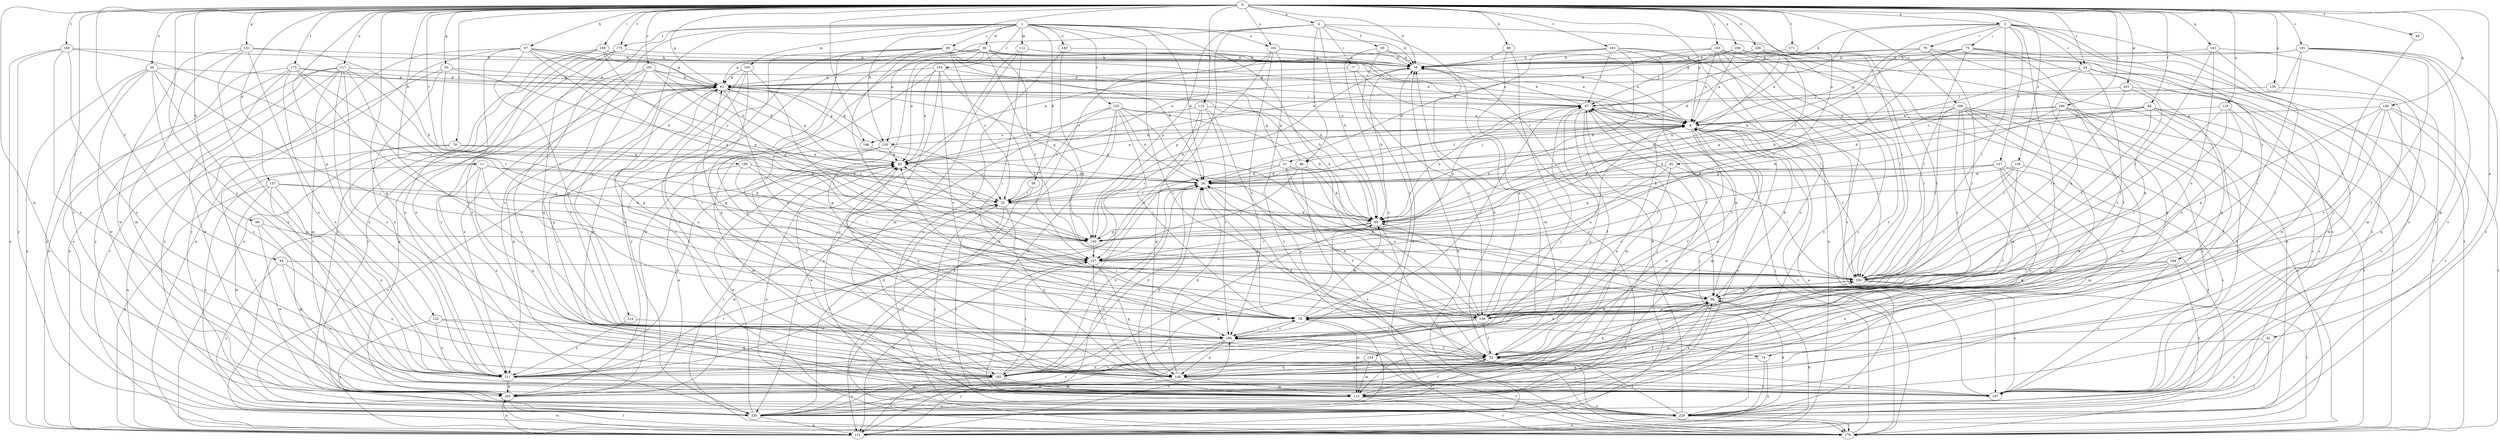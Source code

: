 strict digraph  {
0;
1;
2;
4;
8;
11;
16;
24;
25;
30;
34;
39;
40;
42;
43;
44;
48;
49;
50;
51;
52;
53;
61;
67;
68;
69;
70;
74;
75;
76;
77;
78;
85;
86;
87;
89;
95;
96;
104;
105;
112;
113;
115;
117;
119;
120;
121;
127;
130;
131;
132;
135;
137;
140;
143;
146;
149;
150;
153;
154;
157;
159;
160;
161;
163;
166;
167;
168;
169;
171;
173;
175;
176;
182;
183;
184;
185;
188;
190;
191;
193;
194;
201;
202;
206;
211;
214;
220;
226;
229;
0 -> 2  [label=a];
0 -> 4  [label=a];
0 -> 8  [label=a];
0 -> 11  [label=b];
0 -> 16  [label=b];
0 -> 24  [label=c];
0 -> 39  [label=e];
0 -> 40  [label=e];
0 -> 42  [label=e];
0 -> 44  [label=f];
0 -> 48  [label=f];
0 -> 49  [label=f];
0 -> 53  [label=g];
0 -> 61  [label=g];
0 -> 67  [label=h];
0 -> 68  [label=h];
0 -> 70  [label=i];
0 -> 89  [label=k];
0 -> 115  [label=n];
0 -> 117  [label=n];
0 -> 119  [label=n];
0 -> 120  [label=n];
0 -> 131  [label=p];
0 -> 132  [label=p];
0 -> 135  [label=p];
0 -> 137  [label=p];
0 -> 143  [label=q];
0 -> 146  [label=q];
0 -> 149  [label=q];
0 -> 159  [label=s];
0 -> 160  [label=s];
0 -> 161  [label=s];
0 -> 163  [label=s];
0 -> 166  [label=s];
0 -> 168  [label=t];
0 -> 169  [label=t];
0 -> 171  [label=t];
0 -> 173  [label=t];
0 -> 175  [label=t];
0 -> 182  [label=u];
0 -> 188  [label=v];
0 -> 190  [label=v];
0 -> 191  [label=v];
0 -> 193  [label=v];
0 -> 201  [label=w];
0 -> 202  [label=w];
0 -> 206  [label=x];
0 -> 211  [label=x];
0 -> 226  [label=z];
0 -> 229  [label=z];
1 -> 16  [label=b];
1 -> 30  [label=d];
1 -> 34  [label=d];
1 -> 74  [label=i];
1 -> 85  [label=j];
1 -> 95  [label=k];
1 -> 96  [label=k];
1 -> 105  [label=m];
1 -> 112  [label=m];
1 -> 150  [label=r];
1 -> 153  [label=r];
1 -> 175  [label=t];
1 -> 182  [label=u];
1 -> 183  [label=u];
1 -> 211  [label=x];
1 -> 214  [label=y];
1 -> 220  [label=y];
2 -> 16  [label=b];
2 -> 24  [label=c];
2 -> 34  [label=d];
2 -> 69  [label=h];
2 -> 74  [label=i];
2 -> 75  [label=i];
2 -> 76  [label=i];
2 -> 104  [label=l];
2 -> 127  [label=o];
2 -> 184  [label=u];
2 -> 194  [label=v];
2 -> 229  [label=z];
4 -> 50  [label=f];
4 -> 69  [label=h];
4 -> 77  [label=i];
4 -> 86  [label=j];
4 -> 104  [label=l];
4 -> 120  [label=n];
4 -> 140  [label=p];
4 -> 154  [label=r];
4 -> 211  [label=x];
8 -> 43  [label=e];
8 -> 51  [label=f];
8 -> 52  [label=f];
8 -> 69  [label=h];
8 -> 86  [label=j];
8 -> 87  [label=j];
8 -> 96  [label=k];
8 -> 104  [label=l];
8 -> 113  [label=m];
8 -> 120  [label=n];
8 -> 166  [label=s];
8 -> 176  [label=t];
8 -> 202  [label=w];
11 -> 34  [label=d];
11 -> 69  [label=h];
11 -> 78  [label=i];
11 -> 149  [label=q];
11 -> 185  [label=u];
11 -> 220  [label=y];
16 -> 61  [label=g];
16 -> 69  [label=h];
24 -> 61  [label=g];
24 -> 69  [label=h];
24 -> 96  [label=k];
24 -> 113  [label=m];
24 -> 194  [label=v];
24 -> 202  [label=w];
25 -> 69  [label=h];
25 -> 149  [label=q];
25 -> 202  [label=w];
25 -> 229  [label=z];
30 -> 8  [label=a];
30 -> 16  [label=b];
30 -> 43  [label=e];
30 -> 61  [label=g];
30 -> 78  [label=i];
30 -> 140  [label=p];
30 -> 149  [label=q];
30 -> 157  [label=r];
30 -> 229  [label=z];
34 -> 25  [label=c];
34 -> 52  [label=f];
34 -> 130  [label=o];
34 -> 185  [label=u];
39 -> 61  [label=g];
39 -> 78  [label=i];
39 -> 121  [label=n];
39 -> 167  [label=s];
39 -> 202  [label=w];
39 -> 211  [label=x];
39 -> 220  [label=y];
40 -> 34  [label=d];
40 -> 104  [label=l];
40 -> 130  [label=o];
40 -> 157  [label=r];
42 -> 52  [label=f];
42 -> 176  [label=t];
42 -> 220  [label=y];
43 -> 34  [label=d];
43 -> 61  [label=g];
43 -> 176  [label=t];
44 -> 104  [label=l];
44 -> 167  [label=s];
44 -> 185  [label=u];
44 -> 220  [label=y];
48 -> 8  [label=a];
48 -> 34  [label=d];
48 -> 52  [label=f];
48 -> 69  [label=h];
48 -> 104  [label=l];
48 -> 167  [label=s];
48 -> 176  [label=t];
49 -> 78  [label=i];
50 -> 16  [label=b];
50 -> 104  [label=l];
50 -> 185  [label=u];
50 -> 194  [label=v];
51 -> 34  [label=d];
51 -> 52  [label=f];
51 -> 61  [label=g];
51 -> 69  [label=h];
51 -> 96  [label=k];
51 -> 104  [label=l];
51 -> 185  [label=u];
52 -> 8  [label=a];
52 -> 16  [label=b];
52 -> 43  [label=e];
52 -> 149  [label=q];
52 -> 185  [label=u];
52 -> 194  [label=v];
52 -> 211  [label=x];
53 -> 34  [label=d];
53 -> 61  [label=g];
53 -> 140  [label=p];
53 -> 211  [label=x];
53 -> 229  [label=z];
61 -> 87  [label=j];
61 -> 130  [label=o];
61 -> 167  [label=s];
61 -> 211  [label=x];
67 -> 8  [label=a];
67 -> 16  [label=b];
67 -> 25  [label=c];
67 -> 61  [label=g];
67 -> 121  [label=n];
67 -> 140  [label=p];
67 -> 185  [label=u];
67 -> 194  [label=v];
67 -> 220  [label=y];
68 -> 113  [label=m];
68 -> 140  [label=p];
68 -> 202  [label=w];
69 -> 61  [label=g];
69 -> 140  [label=p];
69 -> 157  [label=r];
69 -> 176  [label=t];
70 -> 25  [label=c];
70 -> 43  [label=e];
70 -> 121  [label=n];
70 -> 229  [label=z];
74 -> 121  [label=n];
74 -> 149  [label=q];
74 -> 229  [label=z];
75 -> 8  [label=a];
75 -> 16  [label=b];
75 -> 52  [label=f];
75 -> 104  [label=l];
75 -> 149  [label=q];
75 -> 157  [label=r];
75 -> 229  [label=z];
76 -> 16  [label=b];
76 -> 25  [label=c];
76 -> 43  [label=e];
76 -> 78  [label=i];
76 -> 149  [label=q];
76 -> 229  [label=z];
77 -> 61  [label=g];
77 -> 96  [label=k];
77 -> 130  [label=o];
78 -> 34  [label=d];
78 -> 61  [label=g];
78 -> 69  [label=h];
78 -> 87  [label=j];
78 -> 113  [label=m];
78 -> 194  [label=v];
85 -> 8  [label=a];
85 -> 16  [label=b];
85 -> 25  [label=c];
85 -> 34  [label=d];
85 -> 69  [label=h];
85 -> 78  [label=i];
85 -> 149  [label=q];
85 -> 157  [label=r];
85 -> 167  [label=s];
85 -> 202  [label=w];
86 -> 34  [label=d];
86 -> 61  [label=g];
86 -> 130  [label=o];
86 -> 157  [label=r];
86 -> 176  [label=t];
87 -> 8  [label=a];
87 -> 16  [label=b];
87 -> 52  [label=f];
87 -> 69  [label=h];
87 -> 96  [label=k];
87 -> 104  [label=l];
87 -> 113  [label=m];
87 -> 140  [label=p];
87 -> 149  [label=q];
89 -> 16  [label=b];
89 -> 113  [label=m];
89 -> 220  [label=y];
95 -> 25  [label=c];
95 -> 176  [label=t];
96 -> 78  [label=i];
96 -> 130  [label=o];
96 -> 202  [label=w];
104 -> 43  [label=e];
104 -> 96  [label=k];
104 -> 167  [label=s];
104 -> 176  [label=t];
105 -> 61  [label=g];
105 -> 130  [label=o];
105 -> 185  [label=u];
105 -> 194  [label=v];
105 -> 220  [label=y];
112 -> 16  [label=b];
112 -> 78  [label=i];
112 -> 87  [label=j];
112 -> 113  [label=m];
112 -> 229  [label=z];
113 -> 34  [label=d];
113 -> 43  [label=e];
113 -> 52  [label=f];
113 -> 61  [label=g];
113 -> 87  [label=j];
113 -> 96  [label=k];
113 -> 176  [label=t];
113 -> 220  [label=y];
113 -> 229  [label=z];
115 -> 8  [label=a];
115 -> 43  [label=e];
115 -> 149  [label=q];
115 -> 157  [label=r];
115 -> 167  [label=s];
115 -> 194  [label=v];
117 -> 61  [label=g];
117 -> 113  [label=m];
117 -> 121  [label=n];
117 -> 157  [label=r];
117 -> 176  [label=t];
117 -> 185  [label=u];
117 -> 194  [label=v];
117 -> 211  [label=x];
117 -> 220  [label=y];
119 -> 8  [label=a];
119 -> 78  [label=i];
119 -> 104  [label=l];
119 -> 130  [label=o];
119 -> 167  [label=s];
120 -> 25  [label=c];
120 -> 43  [label=e];
120 -> 52  [label=f];
120 -> 61  [label=g];
120 -> 113  [label=m];
121 -> 16  [label=b];
121 -> 34  [label=d];
121 -> 87  [label=j];
121 -> 96  [label=k];
121 -> 194  [label=v];
121 -> 202  [label=w];
127 -> 34  [label=d];
127 -> 113  [label=m];
127 -> 140  [label=p];
127 -> 149  [label=q];
127 -> 157  [label=r];
127 -> 185  [label=u];
127 -> 229  [label=z];
130 -> 8  [label=a];
130 -> 16  [label=b];
130 -> 34  [label=d];
130 -> 43  [label=e];
130 -> 52  [label=f];
130 -> 61  [label=g];
130 -> 69  [label=h];
130 -> 96  [label=k];
130 -> 104  [label=l];
130 -> 194  [label=v];
130 -> 211  [label=x];
131 -> 16  [label=b];
131 -> 69  [label=h];
131 -> 113  [label=m];
131 -> 185  [label=u];
131 -> 202  [label=w];
131 -> 211  [label=x];
132 -> 121  [label=n];
132 -> 149  [label=q];
132 -> 194  [label=v];
132 -> 211  [label=x];
135 -> 87  [label=j];
135 -> 149  [label=q];
137 -> 25  [label=c];
137 -> 69  [label=h];
137 -> 121  [label=n];
137 -> 167  [label=s];
137 -> 202  [label=w];
137 -> 211  [label=x];
140 -> 16  [label=b];
140 -> 157  [label=r];
143 -> 16  [label=b];
143 -> 104  [label=l];
143 -> 113  [label=m];
143 -> 130  [label=o];
143 -> 167  [label=s];
146 -> 8  [label=a];
146 -> 78  [label=i];
146 -> 96  [label=k];
146 -> 130  [label=o];
146 -> 167  [label=s];
146 -> 176  [label=t];
146 -> 229  [label=z];
149 -> 34  [label=d];
149 -> 113  [label=m];
149 -> 157  [label=r];
149 -> 167  [label=s];
149 -> 220  [label=y];
150 -> 8  [label=a];
150 -> 25  [label=c];
150 -> 34  [label=d];
150 -> 69  [label=h];
150 -> 78  [label=i];
150 -> 104  [label=l];
150 -> 113  [label=m];
150 -> 121  [label=n];
150 -> 220  [label=y];
153 -> 43  [label=e];
153 -> 61  [label=g];
153 -> 69  [label=h];
153 -> 104  [label=l];
153 -> 167  [label=s];
153 -> 194  [label=v];
153 -> 202  [label=w];
154 -> 113  [label=m];
154 -> 149  [label=q];
154 -> 176  [label=t];
157 -> 104  [label=l];
157 -> 121  [label=n];
157 -> 149  [label=q];
159 -> 34  [label=d];
159 -> 52  [label=f];
159 -> 104  [label=l];
159 -> 157  [label=r];
159 -> 167  [label=s];
160 -> 8  [label=a];
160 -> 34  [label=d];
160 -> 52  [label=f];
160 -> 104  [label=l];
160 -> 140  [label=p];
160 -> 167  [label=s];
160 -> 176  [label=t];
161 -> 8  [label=a];
161 -> 43  [label=e];
161 -> 52  [label=f];
161 -> 61  [label=g];
161 -> 140  [label=p];
161 -> 149  [label=q];
161 -> 167  [label=s];
161 -> 220  [label=y];
163 -> 8  [label=a];
163 -> 16  [label=b];
163 -> 43  [label=e];
163 -> 167  [label=s];
163 -> 176  [label=t];
163 -> 185  [label=u];
163 -> 220  [label=y];
163 -> 229  [label=z];
166 -> 61  [label=g];
166 -> 140  [label=p];
168 -> 16  [label=b];
168 -> 121  [label=n];
168 -> 157  [label=r];
168 -> 185  [label=u];
168 -> 211  [label=x];
168 -> 220  [label=y];
169 -> 16  [label=b];
169 -> 34  [label=d];
169 -> 121  [label=n];
169 -> 140  [label=p];
169 -> 211  [label=x];
169 -> 229  [label=z];
171 -> 16  [label=b];
171 -> 78  [label=i];
173 -> 61  [label=g];
173 -> 78  [label=i];
173 -> 87  [label=j];
173 -> 121  [label=n];
173 -> 157  [label=r];
173 -> 202  [label=w];
173 -> 211  [label=x];
173 -> 220  [label=y];
175 -> 16  [label=b];
175 -> 149  [label=q];
175 -> 176  [label=t];
175 -> 211  [label=x];
176 -> 8  [label=a];
176 -> 43  [label=e];
176 -> 87  [label=j];
182 -> 8  [label=a];
182 -> 16  [label=b];
182 -> 25  [label=c];
182 -> 140  [label=p];
182 -> 176  [label=t];
182 -> 194  [label=v];
183 -> 16  [label=b];
183 -> 96  [label=k];
183 -> 229  [label=z];
184 -> 96  [label=k];
184 -> 104  [label=l];
184 -> 167  [label=s];
184 -> 185  [label=u];
184 -> 229  [label=z];
185 -> 34  [label=d];
185 -> 61  [label=g];
185 -> 96  [label=k];
185 -> 104  [label=l];
185 -> 113  [label=m];
185 -> 121  [label=n];
185 -> 157  [label=r];
185 -> 220  [label=y];
188 -> 8  [label=a];
188 -> 69  [label=h];
188 -> 104  [label=l];
188 -> 113  [label=m];
188 -> 121  [label=n];
188 -> 130  [label=o];
188 -> 149  [label=q];
188 -> 167  [label=s];
188 -> 202  [label=w];
190 -> 34  [label=d];
190 -> 104  [label=l];
190 -> 140  [label=p];
190 -> 220  [label=y];
191 -> 16  [label=b];
191 -> 25  [label=c];
191 -> 52  [label=f];
191 -> 61  [label=g];
191 -> 78  [label=i];
191 -> 149  [label=q];
191 -> 167  [label=s];
191 -> 229  [label=z];
193 -> 16  [label=b];
193 -> 34  [label=d];
193 -> 43  [label=e];
193 -> 52  [label=f];
193 -> 69  [label=h];
193 -> 87  [label=j];
193 -> 121  [label=n];
193 -> 167  [label=s];
194 -> 52  [label=f];
194 -> 78  [label=i];
194 -> 96  [label=k];
194 -> 121  [label=n];
194 -> 149  [label=q];
194 -> 176  [label=t];
194 -> 220  [label=y];
201 -> 87  [label=j];
201 -> 96  [label=k];
201 -> 104  [label=l];
201 -> 176  [label=t];
202 -> 43  [label=e];
202 -> 61  [label=g];
202 -> 96  [label=k];
202 -> 121  [label=n];
202 -> 176  [label=t];
206 -> 8  [label=a];
206 -> 16  [label=b];
206 -> 69  [label=h];
206 -> 87  [label=j];
206 -> 104  [label=l];
206 -> 140  [label=p];
206 -> 176  [label=t];
211 -> 8  [label=a];
211 -> 34  [label=d];
211 -> 43  [label=e];
211 -> 87  [label=j];
211 -> 113  [label=m];
211 -> 157  [label=r];
211 -> 202  [label=w];
214 -> 194  [label=v];
214 -> 211  [label=x];
220 -> 8  [label=a];
220 -> 16  [label=b];
220 -> 25  [label=c];
220 -> 43  [label=e];
220 -> 69  [label=h];
220 -> 78  [label=i];
220 -> 121  [label=n];
226 -> 8  [label=a];
226 -> 16  [label=b];
226 -> 25  [label=c];
226 -> 78  [label=i];
226 -> 121  [label=n];
229 -> 16  [label=b];
229 -> 25  [label=c];
229 -> 52  [label=f];
229 -> 87  [label=j];
229 -> 96  [label=k];
229 -> 121  [label=n];
229 -> 176  [label=t];
}
